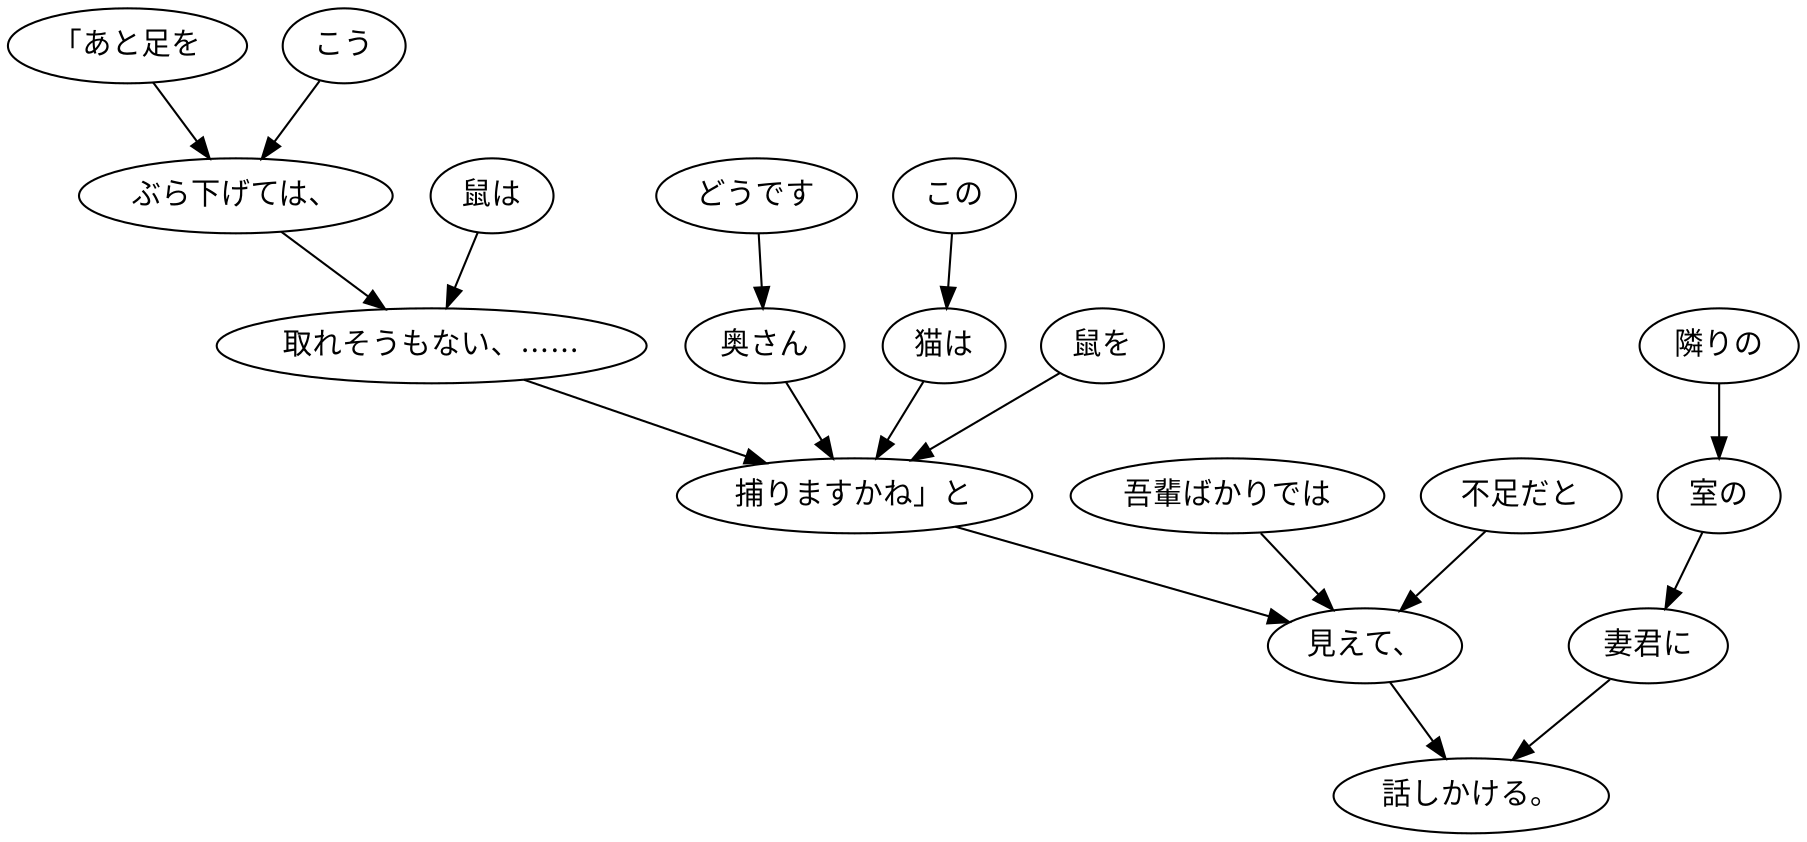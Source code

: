 digraph graph1395 {
	node0 [label="「あと足を"];
	node1 [label="こう"];
	node2 [label="ぶら下げては、"];
	node3 [label="鼠は"];
	node4 [label="取れそうもない、……"];
	node5 [label="どうです"];
	node6 [label="奥さん"];
	node7 [label="この"];
	node8 [label="猫は"];
	node9 [label="鼠を"];
	node10 [label="捕りますかね」と"];
	node11 [label="吾輩ばかりでは"];
	node12 [label="不足だと"];
	node13 [label="見えて、"];
	node14 [label="隣りの"];
	node15 [label="室の"];
	node16 [label="妻君に"];
	node17 [label="話しかける。"];
	node0 -> node2;
	node1 -> node2;
	node2 -> node4;
	node3 -> node4;
	node4 -> node10;
	node5 -> node6;
	node6 -> node10;
	node7 -> node8;
	node8 -> node10;
	node9 -> node10;
	node10 -> node13;
	node11 -> node13;
	node12 -> node13;
	node13 -> node17;
	node14 -> node15;
	node15 -> node16;
	node16 -> node17;
}
